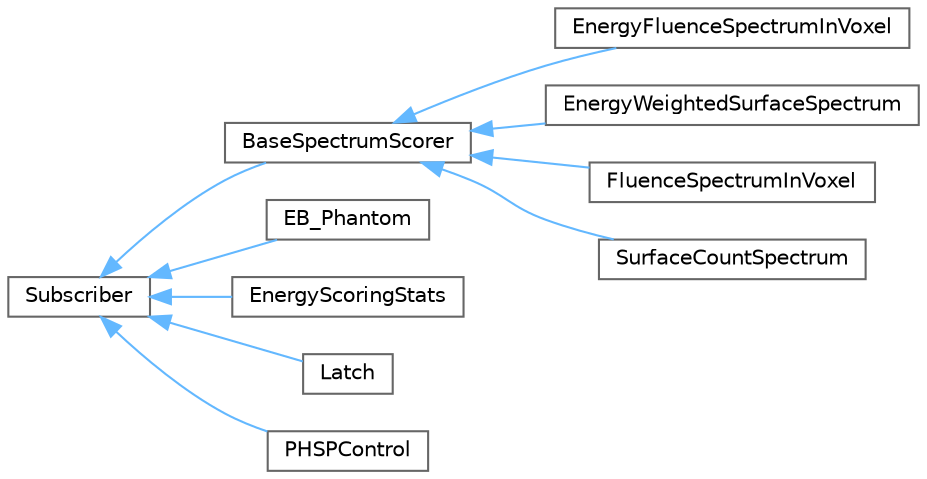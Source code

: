 digraph "Graphical Class Hierarchy"
{
 // LATEX_PDF_SIZE
  bgcolor="transparent";
  edge [fontname=Helvetica,fontsize=10,labelfontname=Helvetica,labelfontsize=10];
  node [fontname=Helvetica,fontsize=10,shape=box,height=0.2,width=0.4];
  rankdir="LR";
  Node0 [id="Node000000",label="Subscriber",height=0.2,width=0.4,color="grey40", fillcolor="white", style="filled",URL="$classSubscriber.html",tooltip=" "];
  Node0 -> Node1 [id="edge14_Node000000_Node000001",dir="back",color="steelblue1",style="solid",tooltip=" "];
  Node1 [id="Node000001",label="BaseSpectrumScorer",height=0.2,width=0.4,color="grey40", fillcolor="white", style="filled",URL="$classBaseSpectrumScorer.html",tooltip="abstract base class for scoring spectrum information"];
  Node1 -> Node2 [id="edge15_Node000001_Node000002",dir="back",color="steelblue1",style="solid",tooltip=" "];
  Node2 [id="Node000002",label="EnergyFluenceSpectrumInVoxel",height=0.2,width=0.4,color="grey40", fillcolor="white", style="filled",URL="$classEnergyFluenceSpectrumInVoxel.html",tooltip="A class for scoring the energy fluence of particles enter a voxel of the scoring phantom geometry."];
  Node1 -> Node3 [id="edge16_Node000001_Node000003",dir="back",color="steelblue1",style="solid",tooltip=" "];
  Node3 [id="Node000003",label="EnergyWeightedSurfaceSpectrum",height=0.2,width=0.4,color="grey40", fillcolor="white", style="filled",URL="$classEnergyWeightedSurfaceSpectrum.html",tooltip="A class for scoring the energy weighted spectrum (normalized to total radiant energy) of particles on..."];
  Node1 -> Node4 [id="edge17_Node000001_Node000004",dir="back",color="steelblue1",style="solid",tooltip=" "];
  Node4 [id="Node000004",label="FluenceSpectrumInVoxel",height=0.2,width=0.4,color="grey40", fillcolor="white", style="filled",URL="$classFluenceSpectrumInVoxel.html",tooltip="A class for scoring the fluence of particles enter a voxel of the scoring phantom geometry."];
  Node1 -> Node5 [id="edge18_Node000001_Node000005",dir="back",color="steelblue1",style="solid",tooltip=" "];
  Node5 [id="Node000005",label="SurfaceCountSpectrum",height=0.2,width=0.4,color="grey40", fillcolor="white", style="filled",URL="$classSurfaceCountSpectrum.html",tooltip="A class for scoring a histogram of the number of particles escaping a source geometry."];
  Node0 -> Node6 [id="edge19_Node000000_Node000006",dir="back",color="steelblue1",style="solid",tooltip=" "];
  Node6 [id="Node000006",label="EB_Phantom",height=0.2,width=0.4,color="grey40", fillcolor="white", style="filled",URL="$classEB__Phantom.html",tooltip="A class to represent a single phantom for scoring dose in egs_brachy."];
  Node0 -> Node7 [id="edge20_Node000000_Node000007",dir="back",color="steelblue1",style="solid",tooltip=" "];
  Node7 [id="Node000007",label="EnergyScoringStats",height=0.2,width=0.4,color="grey40", fillcolor="white", style="filled",URL="$classEnergyScoringStats.html",tooltip="a class to use for scoring information about total energy initialzed, escaping sources etc"];
  Node0 -> Node8 [id="edge21_Node000000_Node000008",dir="back",color="steelblue1",style="solid",tooltip=" "];
  Node8 [id="Node000008",label="Latch",height=0.2,width=0.4,color="grey40", fillcolor="white", style="filled",URL="$classLatch.html",tooltip="A class for handling latch bits relevant to egs_brachy. The Latch class listens for particle events a..."];
  Node0 -> Node9 [id="edge22_Node000000_Node000009",dir="back",color="steelblue1",style="solid",tooltip=" "];
  Node9 [id="Node000009",label="PHSPControl",height=0.2,width=0.4,color="grey40", fillcolor="white", style="filled",URL="$classPHSPControl.html",tooltip=" "];
}
